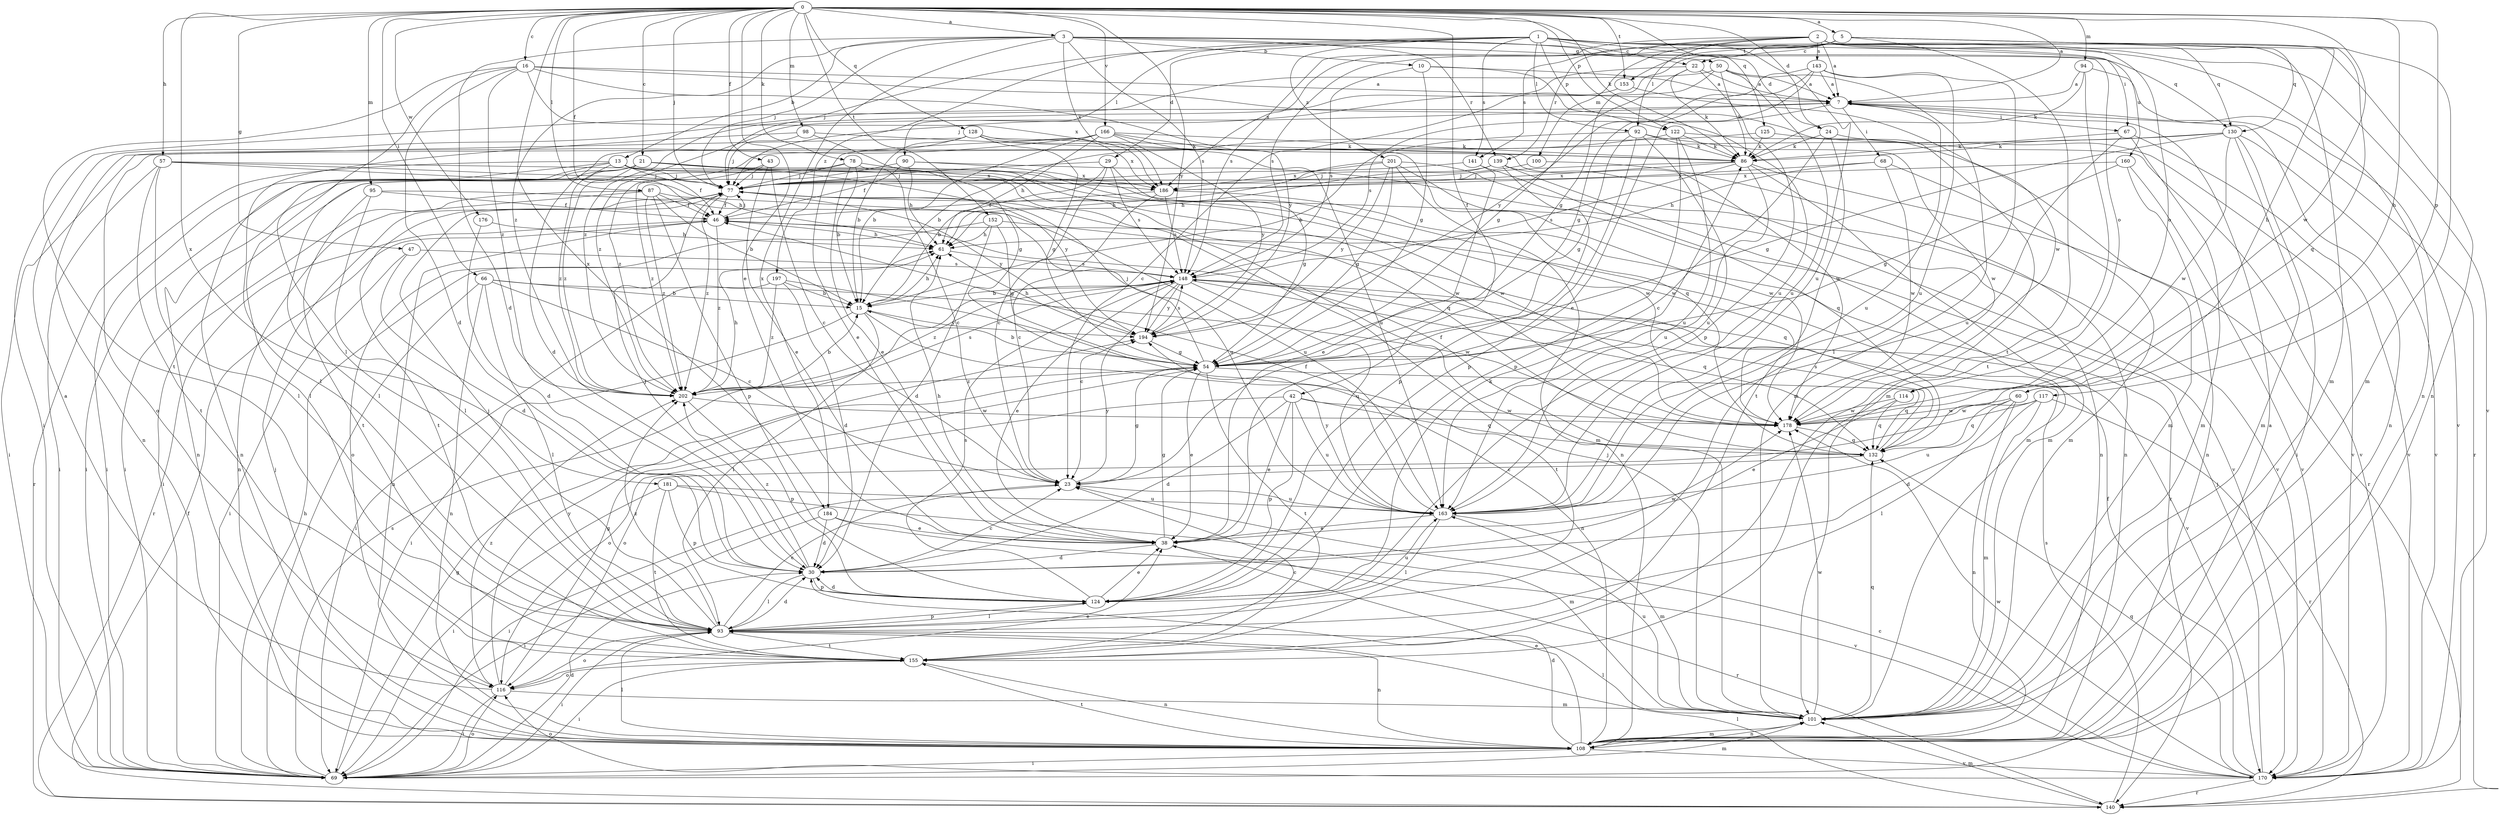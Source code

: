 strict digraph  {
0;
1;
2;
3;
5;
7;
10;
13;
15;
16;
21;
22;
23;
24;
29;
30;
38;
42;
43;
46;
47;
50;
54;
57;
60;
61;
66;
67;
68;
69;
77;
78;
86;
87;
90;
92;
93;
94;
95;
98;
100;
101;
108;
114;
116;
117;
122;
124;
125;
128;
130;
132;
139;
140;
141;
143;
148;
152;
153;
155;
160;
163;
166;
170;
176;
178;
181;
184;
186;
194;
197;
201;
202;
0 -> 3  [label=a];
0 -> 5  [label=a];
0 -> 7  [label=a];
0 -> 16  [label=c];
0 -> 21  [label=c];
0 -> 24  [label=d];
0 -> 38  [label=e];
0 -> 42  [label=f];
0 -> 43  [label=f];
0 -> 46  [label=f];
0 -> 47  [label=g];
0 -> 57  [label=h];
0 -> 60  [label=h];
0 -> 66  [label=i];
0 -> 77  [label=j];
0 -> 78  [label=k];
0 -> 86  [label=k];
0 -> 87  [label=l];
0 -> 94  [label=m];
0 -> 95  [label=m];
0 -> 98  [label=m];
0 -> 117  [label=p];
0 -> 122  [label=p];
0 -> 125  [label=q];
0 -> 128  [label=q];
0 -> 152  [label=t];
0 -> 153  [label=t];
0 -> 166  [label=v];
0 -> 176  [label=w];
0 -> 178  [label=w];
0 -> 181  [label=x];
0 -> 184  [label=x];
0 -> 194  [label=y];
1 -> 22  [label=c];
1 -> 24  [label=d];
1 -> 29  [label=d];
1 -> 77  [label=j];
1 -> 90  [label=l];
1 -> 92  [label=l];
1 -> 108  [label=n];
1 -> 122  [label=p];
1 -> 141  [label=s];
1 -> 160  [label=u];
1 -> 163  [label=u];
1 -> 170  [label=v];
1 -> 197  [label=z];
1 -> 201  [label=z];
2 -> 7  [label=a];
2 -> 67  [label=i];
2 -> 92  [label=l];
2 -> 100  [label=m];
2 -> 101  [label=m];
2 -> 108  [label=n];
2 -> 114  [label=o];
2 -> 130  [label=q];
2 -> 139  [label=r];
2 -> 141  [label=s];
2 -> 143  [label=s];
2 -> 148  [label=s];
3 -> 10  [label=b];
3 -> 13  [label=b];
3 -> 30  [label=d];
3 -> 50  [label=g];
3 -> 77  [label=j];
3 -> 114  [label=o];
3 -> 130  [label=q];
3 -> 139  [label=r];
3 -> 148  [label=s];
3 -> 184  [label=x];
3 -> 186  [label=x];
3 -> 202  [label=z];
5 -> 22  [label=c];
5 -> 54  [label=g];
5 -> 60  [label=h];
5 -> 101  [label=m];
5 -> 130  [label=q];
5 -> 132  [label=q];
5 -> 148  [label=s];
5 -> 153  [label=t];
5 -> 155  [label=t];
5 -> 186  [label=x];
7 -> 67  [label=i];
7 -> 68  [label=i];
7 -> 108  [label=n];
7 -> 140  [label=r];
7 -> 148  [label=s];
7 -> 163  [label=u];
7 -> 202  [label=z];
10 -> 7  [label=a];
10 -> 54  [label=g];
10 -> 101  [label=m];
10 -> 148  [label=s];
13 -> 46  [label=f];
13 -> 69  [label=i];
13 -> 77  [label=j];
13 -> 101  [label=m];
13 -> 108  [label=n];
13 -> 140  [label=r];
13 -> 178  [label=w];
13 -> 202  [label=z];
15 -> 61  [label=h];
15 -> 69  [label=i];
15 -> 93  [label=l];
15 -> 108  [label=n];
15 -> 194  [label=y];
16 -> 7  [label=a];
16 -> 30  [label=d];
16 -> 93  [label=l];
16 -> 155  [label=t];
16 -> 163  [label=u];
16 -> 186  [label=x];
16 -> 194  [label=y];
16 -> 202  [label=z];
21 -> 69  [label=i];
21 -> 93  [label=l];
21 -> 108  [label=n];
21 -> 132  [label=q];
21 -> 178  [label=w];
21 -> 186  [label=x];
21 -> 194  [label=y];
21 -> 202  [label=z];
22 -> 7  [label=a];
22 -> 54  [label=g];
22 -> 86  [label=k];
22 -> 124  [label=p];
22 -> 202  [label=z];
23 -> 54  [label=g];
23 -> 69  [label=i];
23 -> 163  [label=u];
23 -> 194  [label=y];
24 -> 23  [label=c];
24 -> 86  [label=k];
24 -> 155  [label=t];
24 -> 170  [label=v];
29 -> 15  [label=b];
29 -> 23  [label=c];
29 -> 54  [label=g];
29 -> 77  [label=j];
29 -> 148  [label=s];
30 -> 23  [label=c];
30 -> 77  [label=j];
30 -> 93  [label=l];
30 -> 124  [label=p];
30 -> 178  [label=w];
30 -> 202  [label=z];
38 -> 30  [label=d];
38 -> 54  [label=g];
38 -> 61  [label=h];
38 -> 140  [label=r];
42 -> 30  [label=d];
42 -> 38  [label=e];
42 -> 116  [label=o];
42 -> 124  [label=p];
42 -> 132  [label=q];
42 -> 163  [label=u];
42 -> 178  [label=w];
43 -> 23  [label=c];
43 -> 38  [label=e];
43 -> 77  [label=j];
43 -> 202  [label=z];
46 -> 61  [label=h];
46 -> 77  [label=j];
46 -> 108  [label=n];
46 -> 140  [label=r];
46 -> 202  [label=z];
47 -> 30  [label=d];
47 -> 69  [label=i];
47 -> 148  [label=s];
50 -> 7  [label=a];
50 -> 69  [label=i];
50 -> 77  [label=j];
50 -> 86  [label=k];
50 -> 101  [label=m];
50 -> 163  [label=u];
54 -> 15  [label=b];
54 -> 38  [label=e];
54 -> 77  [label=j];
54 -> 132  [label=q];
54 -> 155  [label=t];
54 -> 202  [label=z];
57 -> 61  [label=h];
57 -> 69  [label=i];
57 -> 77  [label=j];
57 -> 93  [label=l];
57 -> 155  [label=t];
57 -> 178  [label=w];
60 -> 93  [label=l];
60 -> 108  [label=n];
60 -> 132  [label=q];
60 -> 163  [label=u];
60 -> 178  [label=w];
61 -> 148  [label=s];
66 -> 15  [label=b];
66 -> 23  [label=c];
66 -> 69  [label=i];
66 -> 93  [label=l];
66 -> 108  [label=n];
66 -> 178  [label=w];
67 -> 86  [label=k];
67 -> 101  [label=m];
67 -> 163  [label=u];
67 -> 170  [label=v];
68 -> 61  [label=h];
68 -> 77  [label=j];
68 -> 101  [label=m];
68 -> 178  [label=w];
69 -> 30  [label=d];
69 -> 54  [label=g];
69 -> 61  [label=h];
69 -> 101  [label=m];
69 -> 116  [label=o];
69 -> 148  [label=s];
77 -> 46  [label=f];
77 -> 155  [label=t];
77 -> 194  [label=y];
77 -> 202  [label=z];
78 -> 15  [label=b];
78 -> 23  [label=c];
78 -> 38  [label=e];
78 -> 77  [label=j];
78 -> 93  [label=l];
78 -> 178  [label=w];
86 -> 77  [label=j];
86 -> 101  [label=m];
86 -> 140  [label=r];
86 -> 148  [label=s];
86 -> 163  [label=u];
86 -> 186  [label=x];
87 -> 15  [label=b];
87 -> 46  [label=f];
87 -> 69  [label=i];
87 -> 108  [label=n];
87 -> 124  [label=p];
87 -> 163  [label=u];
87 -> 202  [label=z];
90 -> 46  [label=f];
90 -> 61  [label=h];
90 -> 69  [label=i];
90 -> 170  [label=v];
90 -> 186  [label=x];
92 -> 15  [label=b];
92 -> 54  [label=g];
92 -> 86  [label=k];
92 -> 124  [label=p];
92 -> 163  [label=u];
92 -> 178  [label=w];
93 -> 23  [label=c];
93 -> 30  [label=d];
93 -> 69  [label=i];
93 -> 77  [label=j];
93 -> 108  [label=n];
93 -> 116  [label=o];
93 -> 124  [label=p];
93 -> 155  [label=t];
93 -> 202  [label=z];
94 -> 7  [label=a];
94 -> 86  [label=k];
94 -> 155  [label=t];
94 -> 170  [label=v];
95 -> 46  [label=f];
95 -> 93  [label=l];
95 -> 155  [label=t];
95 -> 163  [label=u];
98 -> 54  [label=g];
98 -> 77  [label=j];
98 -> 86  [label=k];
98 -> 93  [label=l];
100 -> 77  [label=j];
100 -> 108  [label=n];
101 -> 77  [label=j];
101 -> 93  [label=l];
101 -> 108  [label=n];
101 -> 132  [label=q];
101 -> 163  [label=u];
101 -> 178  [label=w];
108 -> 7  [label=a];
108 -> 30  [label=d];
108 -> 38  [label=e];
108 -> 69  [label=i];
108 -> 77  [label=j];
108 -> 93  [label=l];
108 -> 101  [label=m];
108 -> 155  [label=t];
108 -> 170  [label=v];
114 -> 38  [label=e];
114 -> 132  [label=q];
114 -> 178  [label=w];
116 -> 7  [label=a];
116 -> 38  [label=e];
116 -> 54  [label=g];
116 -> 69  [label=i];
116 -> 101  [label=m];
116 -> 194  [label=y];
116 -> 202  [label=z];
117 -> 30  [label=d];
117 -> 101  [label=m];
117 -> 116  [label=o];
117 -> 140  [label=r];
117 -> 178  [label=w];
122 -> 15  [label=b];
122 -> 86  [label=k];
122 -> 101  [label=m];
122 -> 124  [label=p];
122 -> 163  [label=u];
124 -> 30  [label=d];
124 -> 38  [label=e];
124 -> 86  [label=k];
124 -> 93  [label=l];
124 -> 148  [label=s];
124 -> 163  [label=u];
125 -> 86  [label=k];
125 -> 170  [label=v];
125 -> 202  [label=z];
128 -> 15  [label=b];
128 -> 30  [label=d];
128 -> 54  [label=g];
128 -> 86  [label=k];
128 -> 108  [label=n];
128 -> 178  [label=w];
128 -> 186  [label=x];
130 -> 54  [label=g];
130 -> 69  [label=i];
130 -> 86  [label=k];
130 -> 101  [label=m];
130 -> 116  [label=o];
130 -> 170  [label=v];
130 -> 178  [label=w];
132 -> 23  [label=c];
132 -> 46  [label=f];
132 -> 148  [label=s];
139 -> 61  [label=h];
139 -> 77  [label=j];
139 -> 101  [label=m];
139 -> 108  [label=n];
139 -> 124  [label=p];
140 -> 46  [label=f];
140 -> 93  [label=l];
140 -> 101  [label=m];
140 -> 148  [label=s];
141 -> 38  [label=e];
141 -> 77  [label=j];
141 -> 132  [label=q];
143 -> 7  [label=a];
143 -> 38  [label=e];
143 -> 54  [label=g];
143 -> 93  [label=l];
143 -> 163  [label=u];
143 -> 194  [label=y];
148 -> 15  [label=b];
148 -> 23  [label=c];
148 -> 38  [label=e];
148 -> 132  [label=q];
148 -> 163  [label=u];
148 -> 170  [label=v];
148 -> 194  [label=y];
148 -> 202  [label=z];
152 -> 30  [label=d];
152 -> 54  [label=g];
152 -> 61  [label=h];
152 -> 116  [label=o];
152 -> 132  [label=q];
153 -> 23  [label=c];
153 -> 178  [label=w];
155 -> 23  [label=c];
155 -> 69  [label=i];
155 -> 108  [label=n];
155 -> 116  [label=o];
160 -> 54  [label=g];
160 -> 108  [label=n];
160 -> 170  [label=v];
160 -> 186  [label=x];
163 -> 38  [label=e];
163 -> 46  [label=f];
163 -> 93  [label=l];
163 -> 101  [label=m];
163 -> 194  [label=y];
166 -> 15  [label=b];
166 -> 38  [label=e];
166 -> 61  [label=h];
166 -> 69  [label=i];
166 -> 86  [label=k];
166 -> 132  [label=q];
166 -> 163  [label=u];
166 -> 194  [label=y];
170 -> 23  [label=c];
170 -> 46  [label=f];
170 -> 77  [label=j];
170 -> 116  [label=o];
170 -> 132  [label=q];
170 -> 140  [label=r];
170 -> 178  [label=w];
176 -> 30  [label=d];
176 -> 61  [label=h];
178 -> 132  [label=q];
181 -> 69  [label=i];
181 -> 101  [label=m];
181 -> 124  [label=p];
181 -> 155  [label=t];
181 -> 163  [label=u];
184 -> 30  [label=d];
184 -> 38  [label=e];
184 -> 69  [label=i];
184 -> 170  [label=v];
186 -> 23  [label=c];
186 -> 46  [label=f];
186 -> 140  [label=r];
186 -> 148  [label=s];
194 -> 54  [label=g];
194 -> 61  [label=h];
194 -> 148  [label=s];
197 -> 15  [label=b];
197 -> 30  [label=d];
197 -> 69  [label=i];
197 -> 155  [label=t];
197 -> 202  [label=z];
201 -> 54  [label=g];
201 -> 61  [label=h];
201 -> 108  [label=n];
201 -> 170  [label=v];
201 -> 178  [label=w];
201 -> 186  [label=x];
201 -> 194  [label=y];
202 -> 15  [label=b];
202 -> 61  [label=h];
202 -> 124  [label=p];
202 -> 148  [label=s];
202 -> 178  [label=w];
}
